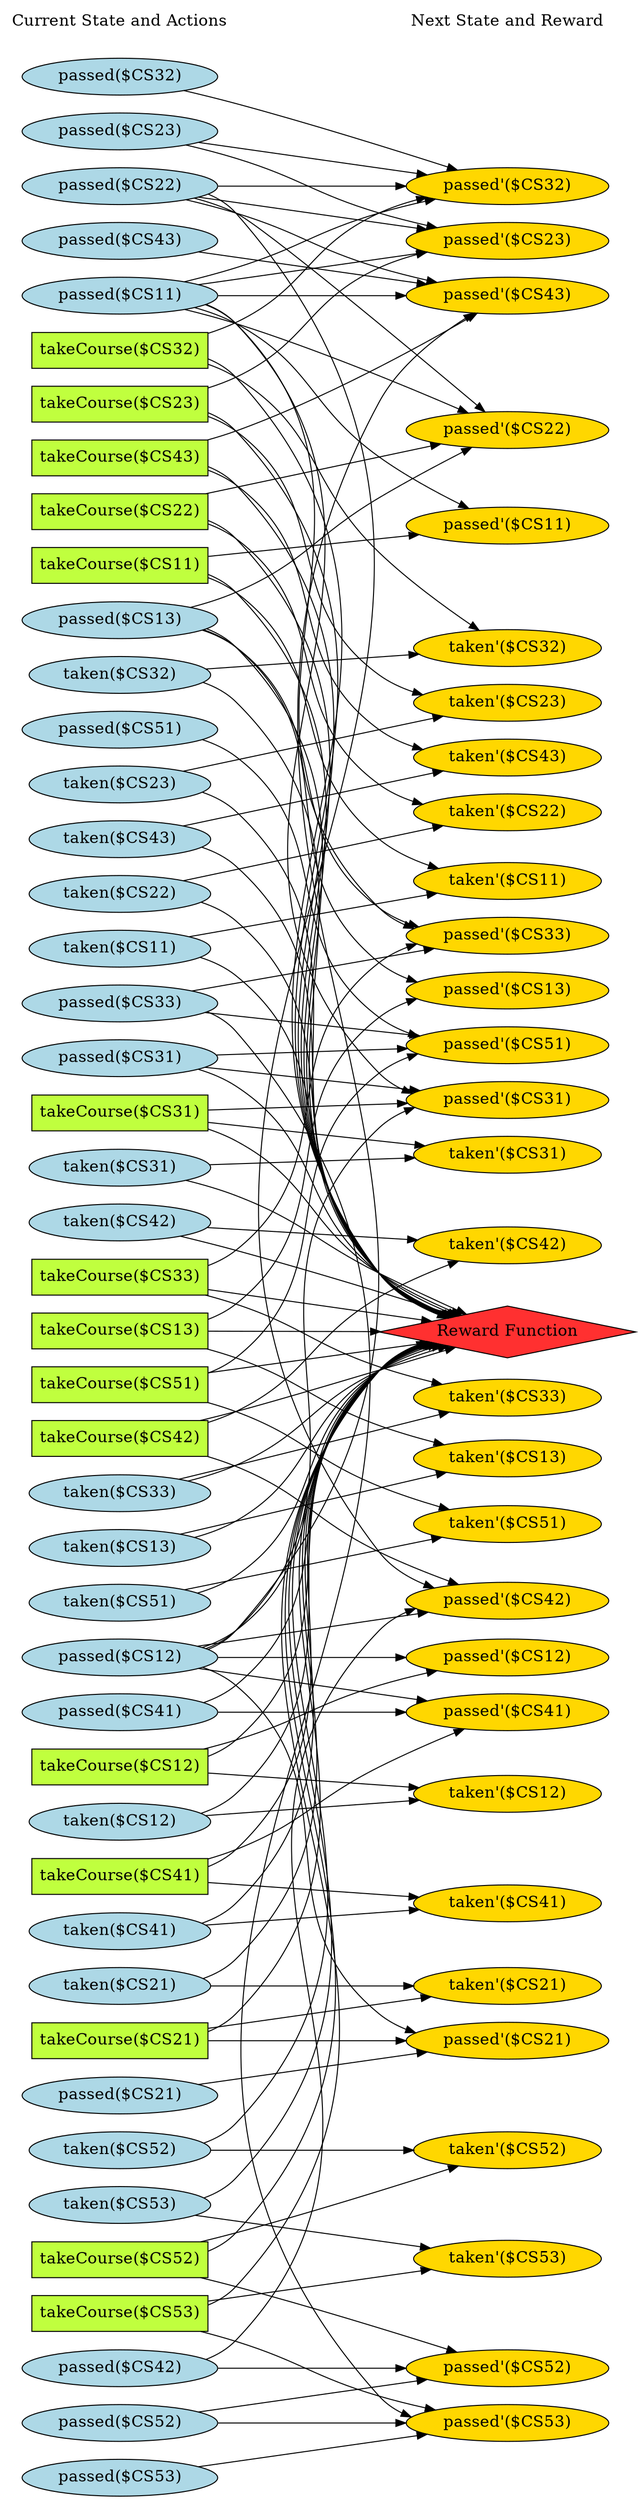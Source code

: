 digraph G {
	graph [bb="0,0,579,2488.4",
		fontname=Helvetica,
		fontsize=16,
		rankdir=LR,
		ranksep=2.00,
		ratio=auto,
		size=600
	];
	node [fontsize=16,
		label="\N"
	];
	{
		graph [rank=same];
		"taken($CS42)"		 [color=black,
			fillcolor=lightblue,
			height=0.51069,
			pos="90.5,1269.4",
			shape=ellipse,
			style=filled,
			width=2.082];
		"takeCourse($CS23)"		 [color=black,
			fillcolor=olivedrab1,
			height=0.5,
			pos="90.5,2088.4",
			shape=box,
			style=filled,
			width=1.9861];
		"takeCourse($CS11)"		 [color=black,
			fillcolor=olivedrab1,
			height=0.5,
			pos="90.5,1926.4",
			shape=box,
			style=filled,
			width=1.9861];
		"takeCourse($CS51)"		 [color=black,
			fillcolor=olivedrab1,
			height=0.5,
			pos="90.5,1107.4",
			shape=box,
			style=filled,
			width=1.9861];
		"takeCourse($CS43)"		 [color=black,
			fillcolor=olivedrab1,
			height=0.5,
			pos="90.5,2034.4",
			shape=box,
			style=filled,
			width=1.9861];
		"taken($CS22)"		 [color=black,
			fillcolor=lightblue,
			height=0.51069,
			pos="90.5,1597.4",
			shape=ellipse,
			style=filled,
			width=2.082];
		"takeCourse($CS31)"		 [color=black,
			fillcolor=olivedrab1,
			height=0.5,
			pos="90.5,1378.4",
			shape=box,
			style=filled,
			width=1.9861];
		"passed($CS22)"		 [color=black,
			fillcolor=lightblue,
			height=0.51069,
			pos="90.5,2306.4",
			shape=ellipse,
			style=filled,
			width=2.2195];
		"passed($CS42)"		 [color=black,
			fillcolor=lightblue,
			height=0.51069,
			pos="90.5,128.38",
			shape=ellipse,
			style=filled,
			width=2.2195];
		"taken($CS31)"		 [color=black,
			fillcolor=lightblue,
			height=0.51069,
			pos="90.5,1324.4",
			shape=ellipse,
			style=filled,
			width=2.082];
		"passed($CS51)"		 [color=black,
			fillcolor=lightblue,
			height=0.51069,
			pos="90.5,1762.4",
			shape=ellipse,
			style=filled,
			width=2.2195];
		"taken($CS51)"		 [color=black,
			fillcolor=lightblue,
			height=0.51069,
			pos="90.5,889.38",
			shape=ellipse,
			style=filled,
			width=2.082];
		"takeCourse($CS12)"		 [color=black,
			fillcolor=olivedrab1,
			height=0.5,
			pos="90.5,725.38",
			shape=box,
			style=filled,
			width=1.9861];
		"takeCourse($CS52)"		 [color=black,
			fillcolor=olivedrab1,
			height=0.5,
			pos="90.5,236.38",
			shape=box,
			style=filled,
			width=1.9861];
		"taken($CS23)"		 [color=black,
			fillcolor=lightblue,
			height=0.51069,
			pos="90.5,1707.4",
			shape=ellipse,
			style=filled,
			width=2.082];
		"takeCourse($CS32)"		 [color=black,
			fillcolor=olivedrab1,
			height=0.5,
			pos="90.5,2142.4",
			shape=box,
			style=filled,
			width=1.9861];
		"taken($CS11)"		 [color=black,
			fillcolor=lightblue,
			height=0.51069,
			pos="90.5,1542.4",
			shape=ellipse,
			style=filled,
			width=2.082];
		"taken($CS43)"		 [color=black,
			fillcolor=lightblue,
			height=0.51069,
			pos="90.5,1652.4",
			shape=ellipse,
			style=filled,
			width=2.082];
		"passed($CS23)"		 [color=black,
			fillcolor=lightblue,
			height=0.51069,
			pos="90.5,2361.4",
			shape=ellipse,
			style=filled,
			width=2.2195];
		"passed($CS11)"		 [color=black,
			fillcolor=lightblue,
			height=0.51069,
			pos="90.5,2196.4",
			shape=ellipse,
			style=filled,
			width=2.2195];
		"passed($CS43)"		 [color=black,
			fillcolor=lightblue,
			height=0.51069,
			pos="90.5,2251.4",
			shape=ellipse,
			style=filled,
			width=2.2195];
		"passed($CS31)"		 [color=black,
			fillcolor=lightblue,
			height=0.51069,
			pos="90.5,1432.4",
			shape=ellipse,
			style=filled,
			width=2.2195];
		"passed($CS52)"		 [color=black,
			fillcolor=lightblue,
			height=0.51069,
			pos="90.5,73.385",
			shape=ellipse,
			style=filled,
			width=2.2195];
		"taken($CS52)"		 [color=black,
			fillcolor=lightblue,
			height=0.51069,
			pos="90.5,345.38",
			shape=ellipse,
			style=filled,
			width=2.082];
		"takeCourse($CS33)"		 [color=black,
			fillcolor=olivedrab1,
			height=0.5,
			pos="90.5,1215.4",
			shape=box,
			style=filled,
			width=1.9861];
		"takeCourse($CS13)"		 [color=black,
			fillcolor=olivedrab1,
			height=0.5,
			pos="90.5,1161.4",
			shape=box,
			style=filled,
			width=1.9861];
		"Current State and Actions"		 [color=black,
			fillcolor=white,
			height=0.5,
			pos="90.5,2470.4",
			shape=plaintext,
			style=bold,
			width=2.5139];
		"takeCourse($CS41)"		 [color=black,
			fillcolor=olivedrab1,
			height=0.5,
			pos="90.5,617.38",
			shape=box,
			style=filled,
			width=1.9861];
		"taken($CS12)"		 [color=black,
			fillcolor=lightblue,
			height=0.51069,
			pos="90.5,671.38",
			shape=ellipse,
			style=filled,
			width=2.082];
		"takeCourse($CS21)"		 [color=black,
			fillcolor=olivedrab1,
			height=0.5,
			pos="90.5,454.38",
			shape=box,
			style=filled,
			width=1.9861];
		"takeCourse($CS53)"		 [color=black,
			fillcolor=olivedrab1,
			height=0.5,
			pos="90.5,182.38",
			shape=box,
			style=filled,
			width=1.9861];
		"taken($CS32)"		 [color=black,
			fillcolor=lightblue,
			height=0.51069,
			pos="90.5,1817.4",
			shape=ellipse,
			style=filled,
			width=2.082];
		"passed($CS12)"		 [color=black,
			fillcolor=lightblue,
			height=0.51069,
			pos="90.5,834.38",
			shape=ellipse,
			style=filled,
			width=2.2195];
		"passed($CS32)"		 [color=black,
			fillcolor=lightblue,
			height=0.51069,
			pos="90.5,2416.4",
			shape=ellipse,
			style=filled,
			width=2.2195];
		"taken($CS53)"		 [color=black,
			fillcolor=lightblue,
			height=0.51069,
			pos="90.5,290.38",
			shape=ellipse,
			style=filled,
			width=2.082];
		"passed($CS41)"		 [color=black,
			fillcolor=lightblue,
			height=0.51069,
			pos="90.5,779.38",
			shape=ellipse,
			style=filled,
			width=2.2195];
		"taken($CS41)"		 [color=black,
			fillcolor=lightblue,
			height=0.51069,
			pos="90.5,563.38",
			shape=ellipse,
			style=filled,
			width=2.082];
		"takeCourse($CS22)"		 [color=black,
			fillcolor=olivedrab1,
			height=0.5,
			pos="90.5,1980.4",
			shape=box,
			style=filled,
			width=1.9861];
		"taken($CS13)"		 [color=black,
			fillcolor=lightblue,
			height=0.51069,
			pos="90.5,944.38",
			shape=ellipse,
			style=filled,
			width=2.082];
		"taken($CS33)"		 [color=black,
			fillcolor=lightblue,
			height=0.51069,
			pos="90.5,999.38",
			shape=ellipse,
			style=filled,
			width=2.082];
		"takeCourse($CS42)"		 [color=black,
			fillcolor=olivedrab1,
			height=0.5,
			pos="90.5,1053.4",
			shape=box,
			style=filled,
			width=1.9861];
		"taken($CS21)"		 [color=black,
			fillcolor=lightblue,
			height=0.51069,
			pos="90.5,508.38",
			shape=ellipse,
			style=filled,
			width=2.082];
		"passed($CS13)"		 [color=black,
			fillcolor=lightblue,
			height=0.51069,
			pos="90.5,1872.4",
			shape=ellipse,
			style=filled,
			width=2.2195];
		"passed($CS33)"		 [color=black,
			fillcolor=lightblue,
			height=0.51069,
			pos="90.5,1487.4",
			shape=ellipse,
			style=filled,
			width=2.2195];
		"passed($CS21)"		 [color=black,
			fillcolor=lightblue,
			height=0.51069,
			pos="90.5,400.38",
			shape=ellipse,
			style=filled,
			width=2.2195];
		"passed($CS53)"		 [color=black,
			fillcolor=lightblue,
			height=0.51069,
			pos="90.5,18.385",
			shape=ellipse,
			style=filled,
			width=2.2195];
	}
	{
		graph [rank=same];
		"taken'($CS42)"		 [color=black,
			fillcolor=gold1,
			height=0.51069,
			pos="452,1266.4",
			shape=ellipse,
			style=filled,
			width=2.141];
		"taken'($CS22)"		 [color=black,
			fillcolor=gold1,
			height=0.51069,
			pos="452,1698.4",
			shape=ellipse,
			style=filled,
			width=2.141];
		"passed'($CS42)"		 [color=black,
			fillcolor=gold1,
			height=0.51069,
			pos="452,890.38",
			shape=ellipse,
			style=filled,
			width=2.2785];
		"taken'($CS41)"		 [color=black,
			fillcolor=gold1,
			height=0.51069,
			pos="452,589.38",
			shape=ellipse,
			style=filled,
			width=2.141];
		"Next State and Reward"		 [color=black,
			fillcolor=white,
			height=0.5,
			pos="452,2470.4",
			shape=plaintext,
			style=bold,
			width=2.25];
		"Reward Function"		 [color=black,
			fillcolor=firebrick1,
			height=0.72222,
			pos="452,1159.4",
			shape=diamond,
			style=filled,
			width=3.5278];
		"passed'($CS22)"		 [color=black,
			fillcolor=gold1,
			height=0.51069,
			pos="452,2127.4",
			shape=ellipse,
			style=filled,
			width=2.2785];
		"taken'($CS13)"		 [color=black,
			fillcolor=gold1,
			height=0.51069,
			pos="452,1009.4",
			shape=ellipse,
			style=filled,
			width=2.141];
		"taken'($CS21)"		 [color=black,
			fillcolor=gold1,
			height=0.51069,
			pos="452,508.38",
			shape=ellipse,
			style=filled,
			width=2.141];
		"taken'($CS53)"		 [color=black,
			fillcolor=gold1,
			height=0.51069,
			pos="452,210.38",
			shape=ellipse,
			style=filled,
			width=2.141];
		"taken'($CS33)"		 [color=black,
			fillcolor=gold1,
			height=0.51069,
			pos="452,1075.4",
			shape=ellipse,
			style=filled,
			width=2.141];
		"passed'($CS53)"		 [color=black,
			fillcolor=gold1,
			height=0.51069,
			pos="452,73.385",
			shape=ellipse,
			style=filled,
			width=2.2785];
		"passed'($CS41)"		 [color=black,
			fillcolor=gold1,
			height=0.51069,
			pos="452,779.38",
			shape=ellipse,
			style=filled,
			width=2.2785];
		"taken'($CS52)"		 [color=black,
			fillcolor=gold1,
			height=0.51069,
			pos="452,318.38",
			shape=ellipse,
			style=filled,
			width=2.141];
		"passed'($CS13)"		 [color=black,
			fillcolor=gold1,
			height=0.51069,
			pos="452,1529.4",
			shape=ellipse,
			style=filled,
			width=2.2785];
		"passed'($CS33)"		 [color=black,
			fillcolor=gold1,
			height=0.51069,
			pos="452,1585.4",
			shape=ellipse,
			style=filled,
			width=2.2785];
		"passed'($CS21)"		 [color=black,
			fillcolor=gold1,
			height=0.51069,
			pos="452,453.38",
			shape=ellipse,
			style=filled,
			width=2.2785];
		"taken'($CS32)"		 [color=black,
			fillcolor=gold1,
			height=0.51069,
			pos="452,1898.4",
			shape=ellipse,
			style=filled,
			width=2.141];
		"taken'($CS12)"		 [color=black,
			fillcolor=gold1,
			height=0.51069,
			pos="452,697.38",
			shape=ellipse,
			style=filled,
			width=2.141];
		"passed'($CS52)"		 [color=black,
			fillcolor=gold1,
			height=0.51069,
			pos="452,128.38",
			shape=ellipse,
			style=filled,
			width=2.2785];
		"taken'($CS51)"		 [color=black,
			fillcolor=gold1,
			height=0.51069,
			pos="452,948.38",
			shape=ellipse,
			style=filled,
			width=2.141];
		"passed'($CS12)"		 [color=black,
			fillcolor=gold1,
			height=0.51069,
			pos="452,834.38",
			shape=ellipse,
			style=filled,
			width=2.2785];
		"passed'($CS32)"		 [color=black,
			fillcolor=gold1,
			height=0.51069,
			pos="452,2306.4",
			shape=ellipse,
			style=filled,
			width=2.2785];
		"taken'($CS43)"		 [color=black,
			fillcolor=gold1,
			height=0.51069,
			pos="452,1758.4",
			shape=ellipse,
			style=filled,
			width=2.141];
		"taken'($CS31)"		 [color=black,
			fillcolor=gold1,
			height=0.51069,
			pos="452,1338.4",
			shape=ellipse,
			style=filled,
			width=2.141];
		"taken'($CS23)"		 [color=black,
			fillcolor=gold1,
			height=0.51069,
			pos="452,1823.4",
			shape=ellipse,
			style=filled,
			width=2.141];
		"taken'($CS11)"		 [color=black,
			fillcolor=gold1,
			height=0.51069,
			pos="452,1641.4",
			shape=ellipse,
			style=filled,
			width=2.141];
		"passed'($CS31)"		 [color=black,
			fillcolor=gold1,
			height=0.51069,
			pos="452,1419.4",
			shape=ellipse,
			style=filled,
			width=2.2785];
		"passed'($CS51)"		 [color=black,
			fillcolor=gold1,
			height=0.51069,
			pos="452,1474.4",
			shape=ellipse,
			style=filled,
			width=2.2785];
		"passed'($CS23)"		 [color=black,
			fillcolor=gold1,
			height=0.51069,
			pos="452,2251.4",
			shape=ellipse,
			style=filled,
			width=2.2785];
		"passed'($CS11)"		 [color=black,
			fillcolor=gold1,
			height=0.51069,
			pos="452,1993.4",
			shape=ellipse,
			style=filled,
			width=2.2785];
		"passed'($CS43)"		 [color=black,
			fillcolor=gold1,
			height=0.51069,
			pos="452,2196.4",
			shape=ellipse,
			style=filled,
			width=2.2785];
	}
	"taken($CS42)" -> "taken'($CS42)"	 [color=black,
		pos="e,374.88,1267 165.55,1268.8 223.36,1268.3 303.78,1267.6 364.54,1267.1",
		style=solid];
	"taken($CS42)" -> "Reward Function"	 [pos="e,400.76,1174.9 138.89,1255.1 152.49,1251 167.34,1246.5 181,1242.4 253.21,1220.4 336.19,1194.8 390.89,1178"];
	"takeCourse($CS23)" -> "Reward Function"	 [pos="e,406.81,1176.3 162.07,2075.6 169.19,2072 175.72,2067.3 181,2061.4 427.12,1783.9 118.88,1547.7 325,1239.4 342.52,1213.2 371.84,1193.8 \
397.79,1180.7"];
	"takeCourse($CS23)" -> "taken'($CS23)"	 [color=black,
		pos="e,397.42,1836.5 162.37,2071.7 168.94,2068.8 175.27,2065.4 181,2061.4 267.99,2000.9 240.21,1934.9 325,1871.4 343.52,1857.5 366.52,\
1847.2 387.79,1839.8",
		style=solid];
	"takeCourse($CS23)" -> "passed'($CS23)"	 [color=black,
		pos="e,382.25,2241.6 160.39,2106.5 167.49,2109.1 174.48,2112.1 181,2115.4 252.39,2151.5 252.32,2190 325,2223.4 339.75,2230.2 356.25,2235.4 \
372.32,2239.3",
		style=solid];
	"takeCourse($CS11)" -> "Reward Function"	 [pos="e,407.51,1176.5 162.27,1913.2 169.26,1909.6 175.71,1905.1 181,1899.4 384.84,1679 153.02,1485.5 325,1239.4 343.12,1213.5 372.62,1194.1 \
398.52,1180.9"];
	"takeCourse($CS11)" -> "taken'($CS11)"	 [color=black,
		pos="e,380.23,1648.3 162.28,1910.4 168.94,1907.3 175.32,1903.7 181,1899.4 276.39,1826.8 227.5,1741.1 325,1671.4 338.33,1661.9 354.28,\
1655.3 370.28,1650.8",
		style=solid];
	"takeCourse($CS11)" -> "passed'($CS11)"	 [color=black,
		pos="e,388.38,1981.7 162.1,1939.5 224.6,1951.2 315.43,1968.1 378.5,1979.9",
		style=solid];
	"takeCourse($CS51)" -> "Reward Function"	 [pos="e,377.17,1148.7 162.1,1117.6 220.88,1126.1 304.74,1138.2 366.98,1147.2"];
	"takeCourse($CS51)" -> "taken'($CS51)"	 [color=black,
		pos="e,391.87,960.02 159.29,1089.4 166.74,1086.7 174.12,1083.7 181,1080.4 250.87,1047 254.65,1014.7 325,982.38 342.88,974.17 363.14,967.62 \
382.09,962.54",
		style=solid];
	"takeCourse($CS51)" -> "passed'($CS51)"	 [color=black,
		pos="e,373.68,1468.8 162.44,1122.4 169.15,1125.7 175.49,1129.6 181,1134.4 296.25,1234.6 206.11,1350.5 325,1446.4 336.27,1455.5 349.87,\
1461.8 363.92,1466.1",
		style=solid];
	"takeCourse($CS43)" -> "Reward Function"	 [pos="e,407.23,1176.3 162.43,2021.4 169.4,2017.8 175.8,2013.2 181,2007.4 413,1749 130.28,1526.9 325,1239.4 342.74,1213.2 372.22,1193.8 \
398.21,1180.6"];
	"takeCourse($CS43)" -> "taken'($CS43)"	 [color=black,
		pos="e,387.54,1768.6 162.13,2018.2 168.82,2015.2 175.24,2011.6 181,2007.4 272.57,1940.3 233.42,1863.5 325,1796.4 340.47,1785.1 359.33,\
1777.1 377.71,1771.4",
		style=solid];
	"takeCourse($CS43)" -> "passed'($CS43)"	 [color=black,
		pos="e,398.96,2182.3 158.74,2052.4 166.36,2055.1 173.93,2058.1 181,2061.4 250.15,2093.4 256.32,2121.4 325,2154.4 345.28,2164.1 368.4,\
2172.5 389.25,2179.2",
		style=solid];
	"taken($CS22)" -> "taken'($CS22)"	 [color=black,
		pos="e,395.3,1685.9 137.57,1611.8 194.88,1629.6 289.52,1658.8 325,1668.4 344.5,1673.7 365.83,1678.9 385.31,1683.5",
		style=solid];
	"taken($CS22)" -> "Reward Function"	 [pos="e,410.78,1177.1 151.15,1586.6 161.98,1582.5 172.52,1577 181,1569.4 300.11,1462.5 220.9,1360.9 325,1239.4 345.87,1215 376.02,1195.5 \
401.59,1181.9"];
	"takeCourse($CS31)" -> "Reward Function"	 [pos="e,418.86,1178.6 160.93,1360.2 167.85,1357.6 174.66,1354.7 181,1351.4 253.03,1314.2 258.7,1286.1 325,1239.4 352.74,1219.9 385.06,\
1199.4 410.02,1184"];
	"takeCourse($CS31)" -> "taken'($CS31)"	 [color=black,
		pos="e,381.79,1346.1 162.1,1370.5 222.34,1363.8 308.9,1354.2 371.55,1347.2",
		style=solid];
	"takeCourse($CS31)" -> "passed'($CS31)"	 [color=black,
		pos="e,378.41,1411.1 162.1,1386.4 221.27,1393.2 305.85,1402.8 368.21,1409.9",
		style=solid];
	"passed($CS22)" -> "passed'($CS42)"	 [color=black,
		pos="e,372.01,894.68 156.77,2296 166.05,2291.9 174.6,2286.2 181,2278.4 565.49,1809.3 -73.837,1378.3 325,921.38 334.81,910.15 347.98,902.65 \
362.1,897.71",
		style=solid];
	"passed($CS22)" -> "passed'($CS22)"	 [color=black,
		pos="e,397.01,2141.2 145.23,2292.9 157.32,2288.9 169.85,2284.1 181,2278.4 252.36,2241.6 253.98,2206.8 325,2169.4 344.46,2159.1 366.91,\
2150.7 387.43,2144.1",
		style=solid];
	"passed($CS22)" -> "passed'($CS32)"	 [color=black,
		pos="e,369.68,2306.4 170.84,2306.4 226.53,2306.4 301.15,2306.4 359.38,2306.4",
		style=solid];
	"passed($CS22)" -> "passed'($CS23)"	 [color=black,
		pos="e,383.65,2261.7 157.44,2296.3 218.43,2287 309.13,2273.1 373.55,2263.2",
		style=solid];
	"passed($CS22)" -> "passed'($CS43)"	 [color=black,
		pos="e,389.35,2208.3 139.97,2291.8 153.31,2287.6 167.76,2282.9 181,2278.4 245.64,2256.2 259.48,2243.8 325,2224.4 342.49,2219.2 361.6,\
2214.5 379.53,2210.4",
		style=solid];
	"passed($CS42)" -> "passed'($CS42)"	 [color=black,
		pos="e,371.67,886.26 156.56,138.78 165.75,142.71 174.33,148.07 181,155.38 396.82,391.98 101.41,632.13 325,861.38 335.12,871.76 348.16,\
878.75 362,883.4",
		style=solid];
	"passed($CS42)" -> "passed'($CS52)"	 [color=black,
		pos="e,369.68,128.38 170.84,128.38 226.53,128.38 301.15,128.38 359.38,128.38",
		style=solid];
	"taken($CS31)" -> "Reward Function"	 [pos="e,417.75,1178.5 140.79,1310.6 154.01,1306.4 168.18,1301.6 181,1296.4 264.14,1262.6 356.49,1212.9 408.77,1183.6"];
	"taken($CS31)" -> "taken'($CS31)"	 [color=black,
		pos="e,375.75,1335.5 164.68,1327.2 222.93,1329.5 304.54,1332.7 365.73,1335.1",
		style=solid];
	"passed($CS51)" -> "passed'($CS51)"	 [color=black,
		pos="e,375.29,1481.1 151.25,1750.2 161.83,1746.3 172.25,1741.2 181,1734.4 276.93,1660 226.02,1572.6 325,1502.4 336.95,1493.9 351.03,1487.9 \
365.35,1483.7",
		style=solid];
	"taken($CS51)" -> "Reward Function"	 [pos="e,401.88,1143.5 147.88,901.31 159.44,905.28 171.1,910.52 181,917.38 266.62,976.76 243.14,1037.9 325,1102.4 344.97,1118.1 369.97,\
1130.6 392.43,1139.8"];
	"taken($CS51)" -> "taken'($CS51)"	 [color=black,
		pos="e,387.9,938.03 153.3,899.53 215.65,909.76 311.89,925.55 377.97,936.4",
		style=solid];
	"takeCourse($CS12)" -> "Reward Function"	 [pos="e,396.21,1144.7 162.21,739.96 169.04,743.28 175.47,747.37 181,752.38 305.59,865.4 208.13,981.41 325,1102.4 341.78,1119.8 364.84,\
1132.3 386.64,1141.1"];
	"takeCourse($CS12)" -> "taken'($CS12)"	 [color=black,
		pos="e,378.41,703.04 162.1,719.89 221.27,715.28 305.85,708.69 368.21,703.83",
		style=solid];
	"takeCourse($CS12)" -> "passed'($CS12)"	 [color=black,
		pos="e,389.35,822.49 153.3,743.45 162.61,746.34 172.08,749.37 181,752.38 245.75,774.27 259.48,786.92 325,806.38 342.49,811.58 361.6,816.3 \
379.53,820.33",
		style=solid];
	"takeCourse($CS52)" -> "Reward Function"	 [pos="e,391.53,1145.7 162.09,249.11 169.2,252.76 175.73,257.43 181,263.38 431.58,546.85 93.64,803.03 325,1102.4 339.26,1120.8 360.84,1133.5 \
382.13,1142.1"];
	"takeCourse($CS52)" -> "taken'($CS52)"	 [color=black,
		pos="e,395.57,305.74 162.1,252.49 227.02,267.3 322.53,289.08 385.72,303.49",
		style=solid];
	"takeCourse($CS52)" -> "passed'($CS52)"	 [color=black,
		pos="e,402.19,143.05 151.67,218.31 218.6,198.2 325.99,165.94 392.31,146.02",
		style=solid];
	"taken($CS23)" -> "Reward Function"	 [pos="e,409.35,1176.7 152.66,1696.8 163.11,1692.8 173.12,1687.2 181,1679.4 327.44,1534.8 198.73,1401.8 325,1239.4 344.54,1214.2 374.36,\
1194.8 400.09,1181.4"];
	"taken($CS23)" -> "taken'($CS23)"	 [color=black,
		pos="e,402.39,1809.2 138.04,1721.6 151.89,1726 167.09,1730.8 181,1735.4 245.34,1756.6 260.55,1764.5 325,1785.4 347.05,1792.5 371.42,1800 \
392.8,1806.4",
		style=solid];
	"takeCourse($CS32)" -> "Reward Function"	 [pos="e,406.71,1176.3 162.13,2129.7 169.24,2126 175.75,2121.4 181,2115.4 441.27,1818.8 107.45,1568.5 325,1239.4 342.38,1213.1 371.7,1193.7 \
397.68,1180.6"];
	"takeCourse($CS32)" -> "taken'($CS32)"	 [color=black,
		pos="e,414.19,1914.5 162.36,2124.8 168.86,2122 175.18,2118.9 181,2115.4 259.62,2067.4 251.61,2022 325,1966.4 349.68,1947.7 380.18,1931.1 \
404.99,1919",
		style=solid];
	"takeCourse($CS32)" -> "passed'($CS32)"	 [color=black,
		pos="e,382.23,2296.7 160.41,2160.4 167.5,2163.1 174.49,2166.1 181,2169.4 252.55,2205.8 252.15,2244.7 325,2278.4 339.74,2285.2 356.23,\
2290.4 372.29,2294.4",
		style=solid];
	"taken($CS11)" -> "Reward Function"	 [pos="e,411.96,1177.3 150.27,1531.3 161.29,1527.2 172.13,1521.8 181,1514.4 286.89,1425.9 231.59,1340.9 325,1239.4 346.87,1215.6 377.33,\
1196 402.82,1182.2"];
	"taken($CS11)" -> "taken'($CS11)"	 [color=black,
		pos="e,394.36,1629.2 138.06,1556.7 195.42,1574.3 289.61,1603 325,1612.4 344.22,1617.5 365.22,1622.5 384.47,1626.9",
		style=solid];
	"taken($CS43)" -> "Reward Function"	 [pos="e,410.02,1176.9 151.94,1641.8 162.58,1637.7 172.84,1632.1 181,1624.4 313.67,1498.8 209.91,1381.3 325,1239.4 345.14,1214.6 375.12,\
1195.1 400.79,1181.6"];
	"taken($CS43)" -> "taken'($CS43)"	 [color=black,
		pos="e,398.13,1745.1 137.62,1666.8 205,1687.9 322.67,1724.7 325,1725.4 345.55,1731.3 368.1,1737.3 388.38,1742.6",
		style=solid];
	"passed($CS23)" -> "passed'($CS32)"	 [color=black,
		pos="e,383.65,2316.7 157.44,2351.3 218.43,2342 309.13,2328.1 373.55,2318.2",
		style=solid];
	"passed($CS23)" -> "passed'($CS23)"	 [color=black,
		pos="e,389.35,2263.3 139.97,2346.8 153.31,2342.6 167.76,2337.9 181,2333.4 245.64,2311.2 259.48,2298.8 325,2279.4 342.49,2274.2 361.6,\
2269.5 379.53,2265.4",
		style=solid];
	"passed($CS11)" -> "passed'($CS22)"	 [color=black,
		pos="e,389.11,2139.3 152.48,2184.7 215.17,2172.6 312.75,2153.9 379.14,2141.2",
		style=solid];
	"passed($CS11)" -> "passed'($CS33)"	 [color=black,
		pos="e,372.48,1589.9 156.23,2185.7 165.46,2181.8 174.14,2176.5 181,2169.4 357.63,1985.7 142.33,1792.1 325,1614.4 335.46,1604.2 348.73,\
1597.3 362.71,1592.7",
		style=solid];
	"passed($CS11)" -> "passed'($CS32)"	 [color=black,
		pos="e,389.35,2294.5 139.97,2211 153.31,2215.2 167.76,2219.8 181,2224.4 245.64,2246.6 259.48,2258.9 325,2278.4 342.49,2283.6 361.6,2288.3 \
379.53,2292.3",
		style=solid];
	"passed($CS11)" -> "passed'($CS31)"	 [color=black,
		pos="e,371.35,1422.9 156.59,2186 165.78,2182.1 174.34,2176.7 181,2169.4 400.99,1927.2 96.165,1681.3 325,1447.4 335.06,1437.1 348,1430.2 \
361.73,1425.7",
		style=solid];
	"passed($CS11)" -> "passed'($CS23)"	 [color=black,
		pos="e,383.65,2241.1 157.44,2206.5 218.43,2215.8 309.13,2229.7 373.55,2239.5",
		style=solid];
	"passed($CS11)" -> "passed'($CS11)"	 [color=black,
		pos="e,428.83,2011 145.43,2182.8 157.38,2179.1 169.82,2174.6 181,2169.4 274.09,2126.1 372.44,2054.4 420.69,2017.3",
		style=solid];
	"passed($CS11)" -> "passed'($CS43)"	 [color=black,
		pos="e,369.68,2196.4 170.84,2196.4 226.53,2196.4 301.15,2196.4 359.38,2196.4",
		style=solid];
	"passed($CS43)" -> "passed'($CS43)"	 [color=black,
		pos="e,383.65,2206.7 157.44,2241.3 218.43,2232 309.13,2218.1 373.55,2208.2",
		style=solid];
	"passed($CS31)" -> "Reward Function"	 [pos="e,415.71,1178.1 149.95,1420 160.77,1416.2 171.6,1411.5 181,1405.4 262.98,1352.3 250.99,1303.1 325,1239.4 350.09,1217.8 381.54,1197.8 \
406.73,1183.2"];
	"passed($CS31)" -> "passed'($CS31)"	 [color=black,
		pos="e,370.97,1422.3 169.51,1429.6 225.83,1427.5 302.01,1424.8 360.93,1422.6",
		style=solid];
	"passed($CS31)" -> "passed'($CS51)"	 [color=black,
		pos="e,379.03,1466 162.1,1440.6 221.47,1447.6 306.4,1457.5 368.82,1464.8",
		style=solid];
	"passed($CS52)" -> "passed'($CS53)"	 [color=black,
		pos="e,369.68,73.385 170.84,73.385 226.53,73.385 301.15,73.385 359.38,73.385",
		style=solid];
	"passed($CS52)" -> "passed'($CS52)"	 [color=black,
		pos="e,383.65,118.08 157.44,83.473 218.43,92.804 309.13,106.68 373.55,116.54",
		style=solid];
	"taken($CS52)" -> "Reward Function"	 [pos="e,392.11,1145.6 153.91,355.36 164.11,359.48 173.72,365.27 181,373.38 401.56,619.2 119.79,843.62 325,1102.4 339.56,1120.7 361.32,\
1133.4 382.68,1142"];
	"taken($CS52)" -> "taken'($CS52)"	 [color=black,
		pos="e,378.27,323.85 162.53,340.05 221.65,335.61 305.9,329.28 368.1,324.61",
		style=solid];
	"takeCourse($CS33)" -> "Reward Function"	 [pos="e,379.34,1170.5 162.1,1204.4 221.56,1195.1 306.68,1181.9 369.13,1172.1"];
	"takeCourse($CS33)" -> "taken'($CS33)"	 [color=black,
		pos="e,409.66,1090.9 154.91,1197.3 163.73,1194.5 172.63,1191.5 181,1188.4 246.65,1164 260.34,1151.3 325,1124.4 349.55,1114.2 377.06,1103.4 \
400.09,1094.6",
		style=solid];
	"takeCourse($CS33)" -> "passed'($CS33)"	 [color=black,
		pos="e,374.3,1579.3 162.01,1230.2 168.88,1233.5 175.37,1237.5 181,1242.4 296.74,1343.3 205.96,1459.4 325,1556.4 336.38,1565.7 350.18,\
1572.1 364.4,1576.5",
		style=solid];
	"takeCourse($CS13)" -> "Reward Function"	 [pos="e,328.14,1160.1 162.1,1161 206.47,1160.7 265.13,1160.4 318,1160.1"];
	"takeCourse($CS13)" -> "taken'($CS13)"	 [color=black,
		pos="e,398.18,1022.7 158.15,1143.3 165.96,1140.6 173.72,1137.6 181,1134.4 249.2,1104.3 256.91,1078.7 325,1048.4 345.13,1039.4 367.94,\
1031.7 388.56,1025.5",
		style=solid];
	"takeCourse($CS13)" -> "passed'($CS13)"	 [color=black,
		pos="e,373.67,1523.8 162,1176.2 168.87,1179.5 175.37,1183.5 181,1188.4 296.49,1288.9 205.85,1405.2 325,1501.4 336.26,1510.5 349.86,1516.8 \
363.91,1521.1",
		style=solid];
	"Current State and Actions" -> "Next State and Reward"	 [color=black,
		pos="e,370.92,2470.4 181.29,2470.4 236.11,2470.4 305.97,2470.4 360.86,2470.4",
		style=invis];
	"takeCourse($CS41)" -> "taken'($CS41)"	 [color=black,
		pos="e,378.41,595.04 162.1,611.89 221.27,607.28 305.85,600.69 368.21,595.83",
		style=solid];
	"takeCourse($CS41)" -> "Reward Function"	 [pos="e,394.46,1145.1 162.21,631.27 169.13,634.72 175.57,639.02 181,644.38 332.76,794.39 183.45,942.71 325,1102.4 340.82,1120.2 363.32,\
1132.8 384.95,1141.5"];
	"takeCourse($CS41)" -> "passed'($CS41)"	 [color=black,
		pos="e,411.68,763.36 157.09,635.4 165.24,638.15 173.38,641.16 181,644.38 248.43,672.9 259.38,691.93 325,724.38 350.1,736.8 378.66,749.39 \
402.24,759.38",
		style=solid];
	"taken($CS12)" -> "Reward Function"	 [pos="e,395.14,1144.9 153.4,681.72 163.53,685.63 173.24,691 181,698.38 319.08,829.8 195.88,962.16 325,1102.4 341.22,1120 363.93,1132.5 \
385.61,1141.3"];
	"taken($CS12)" -> "taken'($CS12)"	 [color=black,
		pos="e,377.96,692.1 162.53,676.52 221.55,680.79 305.62,686.87 367.79,691.37",
		style=solid];
	"takeCourse($CS21)" -> "Reward Function"	 [pos="e,392.76,1145.4 162.19,467.63 169.2,471.2 175.67,475.7 181,481.38 374.71,688.14 145.33,883.32 325,1102.4 339.92,1120.6 361.88,1133.2 \
383.31,1141.8"];
	"takeCourse($CS21)" -> "taken'($CS21)"	 [color=black,
		pos="e,386.3,498.67 162.1,464.99 223.79,474.26 313.09,487.67 376.04,497.13",
		style=solid];
	"takeCourse($CS21)" -> "passed'($CS21)"	 [color=black,
		pos="e,369.89,453.61 162.1,454.19 218.66,454.03 298.42,453.81 359.82,453.64",
		style=solid];
	"takeCourse($CS53)" -> "Reward Function"	 [pos="e,391.43,1145.7 162.15,195.06 169.25,198.72 175.76,203.4 181,209.38 445.73,511.93 80.772,783.06 325,1102.4 339.17,1120.9 360.72,\
1133.6 382.02,1142.2"];
	"takeCourse($CS53)" -> "taken'($CS53)"	 [color=black,
		pos="e,378.41,204.73 162.1,187.88 221.27,192.49 305.85,199.08 368.21,203.94",
		style=solid];
	"takeCourse($CS53)" -> "passed'($CS53)"	 [color=black,
		pos="e,389.35,85.278 153.3,164.32 162.61,161.43 172.08,158.4 181,155.38 245.75,133.5 259.48,120.85 325,101.38 342.49,96.19 361.6,91.467 \
379.53,87.441",
		style=solid];
	"taken($CS32)" -> "Reward Function"	 [pos="e,408.2,1176.6 153.05,1807.2 163.46,1803.1 173.36,1797.4 181,1789.4 355.41,1606.5 176.01,1443.5 325,1239.4 343.64,1213.8 373.14,\
1194.5 398.9,1181.2"];
	"taken($CS32)" -> "taken'($CS32)"	 [color=black,
		pos="e,395.42,1885.9 146.49,1829.8 210.79,1844.3 317.13,1868.2 385.6,1883.7",
		style=solid];
	"passed($CS12)" -> "passed'($CS42)"	 [color=black,
		pos="e,384.1,879.96 157.02,844.59 218.15,854.11 309.38,868.32 373.97,878.39",
		style=solid];
	"passed($CS12)" -> "Reward Function"	 [pos="e,399.39,1144.1 151.33,846.43 161.91,850.35 172.3,855.54 181,862.38 278.75,939.32 232.11,1019.7 325,1102.4 343.59,1118.9 367.79,\
1131.4 390.01,1140.4"];
	"passed($CS12)" -> "passed'($CS41)"	 [color=black,
		pos="e,383.65,789.69 157.44,824.3 218.43,814.97 309.13,801.09 373.55,791.23",
		style=solid];
	"passed($CS12)" -> "passed'($CS21)"	 [color=black,
		pos="e,373.56,458.86 152.97,822.83 163.15,818.86 172.98,813.54 181,806.38 298.89,701.21 202.77,581.49 325,481.38 336.2,472.21 349.77,\
465.89 363.8,461.56",
		style=solid];
	"passed($CS12)" -> "passed'($CS12)"	 [color=black,
		pos="e,369.68,834.38 170.84,834.38 226.53,834.38 301.15,834.38 359.38,834.38",
		style=solid];
	"passed($CS12)" -> "passed'($CS31)"	 [color=black,
		pos="e,393.3,1406.4 154.73,845.43 164.49,849.45 173.72,854.93 181,862.38 343.41,1028.8 171.26,1190.9 325,1365.4 340.42,1382.9 362.5,1394.9 \
383.88,1403.1",
		style=solid];
	"passed($CS12)" -> "passed'($CS43)"	 [color=black,
		pos="e,379.86,2187.5 156.73,844.83 166.02,848.94 174.58,854.6 181,862.38 548.46,1308.3 -38.312,1705.1 325,2154.4 336.5,2168.6 352.97,\
2178 370.22,2184.3",
		style=solid];
	"passed($CS32)" -> "passed'($CS32)"	 [color=black,
		pos="e,402.78,2321.1 139.24,2401.8 204.82,2381.7 322.64,2345.7 393.15,2324.1",
		style=solid];
	"taken($CS53)" -> "Reward Function"	 [pos="e,391.65,1145.6 153.99,300.28 164.19,304.41 173.77,310.22 181,318.38 415.83,583.65 106.73,823.34 325,1102.4 339.37,1120.8 360.97,\
1133.4 382.25,1142"];
	"taken($CS53)" -> "taken'($CS53)"	 [color=black,
		pos="e,395.13,222.82 146.49,278.15 210.7,263.86 316.82,240.24 385.31,225",
		style=solid];
	"passed($CS41)" -> "Reward Function"	 [pos="e,397.41,1144.4 152.75,791.19 162.95,795.13 172.85,800.38 181,807.38 291.65,902.48 220.34,1000.7 325,1102.4 342.48,1119.4 365.9,\
1131.8 387.81,1140.7"];
	"passed($CS41)" -> "passed'($CS41)"	 [color=black,
		pos="e,369.68,779.38 170.84,779.38 226.53,779.38 301.15,779.38 359.38,779.38",
		style=solid];
	"taken($CS41)" -> "taken'($CS41)"	 [color=black,
		pos="e,377.96,584.1 162.53,568.52 221.55,572.79 305.62,578.87 367.79,583.37",
		style=solid];
	"taken($CS41)" -> "Reward Function"	 [pos="e,393.85,1145.3 153.82,573.29 163.91,577.24 173.5,582.74 181,590.38 346.57,759.1 170.9,923.13 325,1102.4 340.47,1120.4 362.79,1133 \
384.35,1141.7"];
	"takeCourse($CS22)" -> "taken'($CS22)"	 [color=black,
		pos="e,382.88,1706.7 162.23,1964.3 168.9,1961.3 175.29,1957.7 181,1953.4 275.04,1882.8 229.68,1800.3 325,1731.4 339.1,1721.2 356.09,1714.2 \
372.98,1709.3",
		style=solid];
	"takeCourse($CS22)" -> "Reward Function"	 [pos="e,407.36,1176.4 162.36,1967.3 169.33,1963.7 175.76,1959.1 181,1953.4 398.9,1714 141.66,1506.2 325,1239.4 342.92,1213.3 372.41,1193.9 \
398.36,1180.7"];
	"takeCourse($CS22)" -> "passed'($CS22)"	 [color=black,
		pos="e,417.05,2110.6 154.91,1998.4 163.73,2001.3 172.63,2004.3 181,2007.4 262.88,2037.8 355.29,2080.8 407.99,2106.3",
		style=solid];
	"taken($CS13)" -> "Reward Function"	 [pos="e,405.51,1142.8 145.14,957.04 157.36,961.03 169.97,966.09 181,972.38 255.88,1015.1 252.86,1055.2 325,1102.4 346.97,1116.8 373.17,\
1129.3 395.97,1138.9"];
	"taken($CS13)" -> "taken'($CS13)"	 [color=black,
		pos="e,390.19,998.39 151.27,955.19 214.22,966.57 313.32,984.49 380.16,996.58",
		style=solid];
	"taken($CS33)" -> "Reward Function"	 [pos="e,410.42,1141.8 142.27,1012.8 155.08,1016.7 168.69,1021.3 181,1026.4 247.95,1053.9 260,1070.6 325,1102.4 349.83,1114.5 377.81,1127.3 \
401.09,1137.6"];
	"taken($CS33)" -> "taken'($CS33)"	 [color=black,
		pos="e,393.87,1063.3 148.07,1011.3 211.92,1024.8 315.73,1046.8 383.7,1061.2",
		style=solid];
	"takeCourse($CS42)" -> "taken'($CS42)"	 [color=black,
		pos="e,418.88,1249.8 160.95,1071.5 167.87,1074.1 174.67,1077.1 181,1080.4 253.35,1118.2 257.37,1148.7 325,1194.4 352.42,1212.9 384.88,\
1231.4 409.98,1245",
		style=solid];
	"takeCourse($CS42)" -> "passed'($CS42)"	 [color=black,
		pos="e,385.9,901.33 160.35,1035.2 167.45,1032.6 174.46,1029.6 181,1026.4 251.92,991.11 253.19,954.81 325,921.38 340.88,913.99 358.73,\
908.23 375.9,903.79",
		style=solid];
	"takeCourse($CS42)" -> "Reward Function"	 [pos="e,399.19,1144.1 152.89,1071.5 218.89,1090.9 323.21,1121.7 389.32,1141.2"];
	"taken($CS21)" -> "Reward Function"	 [pos="e,393.29,1145.4 153.09,518.5 163.5,522.6 173.39,528.35 181,536.38 359.51,724.82 158.27,903.45 325,1102.4 340.18,1120.5 362.32,1133.1 \
383.81,1141.8"];
	"taken($CS21)" -> "taken'($CS21)"	 [color=black,
		pos="e,374.88,508.38 165.55,508.38 223.36,508.38 303.78,508.38 364.54,508.38",
		style=solid];
	"passed($CS13)" -> "Reward Function"	 [pos="e,407.99,1176.4 155.48,1861.4 165.03,1857.4 174,1851.9 181,1844.4 369.53,1642.3 164.54,1464.4 325,1239.4 343.43,1213.5 373.09,1194.1 \
399.01,1180.9"];
	"passed($CS13)" -> "passed'($CS22)"	 [color=black,
		pos="e,429.68,2109.3 147.35,1885.4 158.83,1889.1 170.59,1893.7 181,1899.4 184.42,1901.2 352.59,2043.9 421.76,2102.6",
		style=solid];
	"passed($CS13)" -> "passed'($CS13)"	 [color=black,
		pos="e,374.91,1535.8 152.22,1860.7 162.59,1856.7 172.68,1851.4 181,1844.4 289.5,1752.3 213.04,1646.2 325,1558.4 336.62,1549.3 350.6,1542.9 \
364.94,1538.5",
		style=solid];
	"passed($CS13)" -> "passed'($CS33)"	 [color=black,
		pos="e,376.28,1592.6 151.23,1860.2 161.81,1856.3 172.24,1851.1 181,1844.4 276.48,1770.7 226.76,1684.3 325,1614.4 337.3,1605.6 351.83,\
1599.5 366.58,1595.1",
		style=solid];
	"passed($CS33)" -> "passed'($CS53)"	 [color=black,
		pos="e,370.5,76.094 156.77,1477 166.05,1472.9 174.6,1467.2 181,1459.4 565.75,989.98 -79.245,554.11 325,101.38 334.49,90.759 347.03,83.684 \
360.53,79.051",
		style=solid];
	"passed($CS33)" -> "passed'($CS33)"	 [color=black,
		pos="e,392.48,1572.7 138.67,1502.2 185.66,1516.8 259.99,1539.3 325,1556.4 343.59,1561.3 363.83,1566.1 382.55,1570.4",
		style=solid];
	"passed($CS33)" -> "passed'($CS51)"	 [color=black,
		pos="e,370.97,1477.3 169.51,1484.6 225.83,1482.5 302.01,1479.8 360.93,1477.6",
		style=solid];
	"passed($CS21)" -> "passed'($CS21)"	 [color=black,
		pos="e,383.05,443.37 158.28,410.23 219.09,419.19 308.91,432.44 373,441.89",
		style=solid];
	"passed($CS53)" -> "passed'($CS53)"	 [color=black,
		pos="e,383.65,63.081 157.44,28.473 218.43,37.804 309.13,51.68 373.55,61.535",
		style=solid];
}
